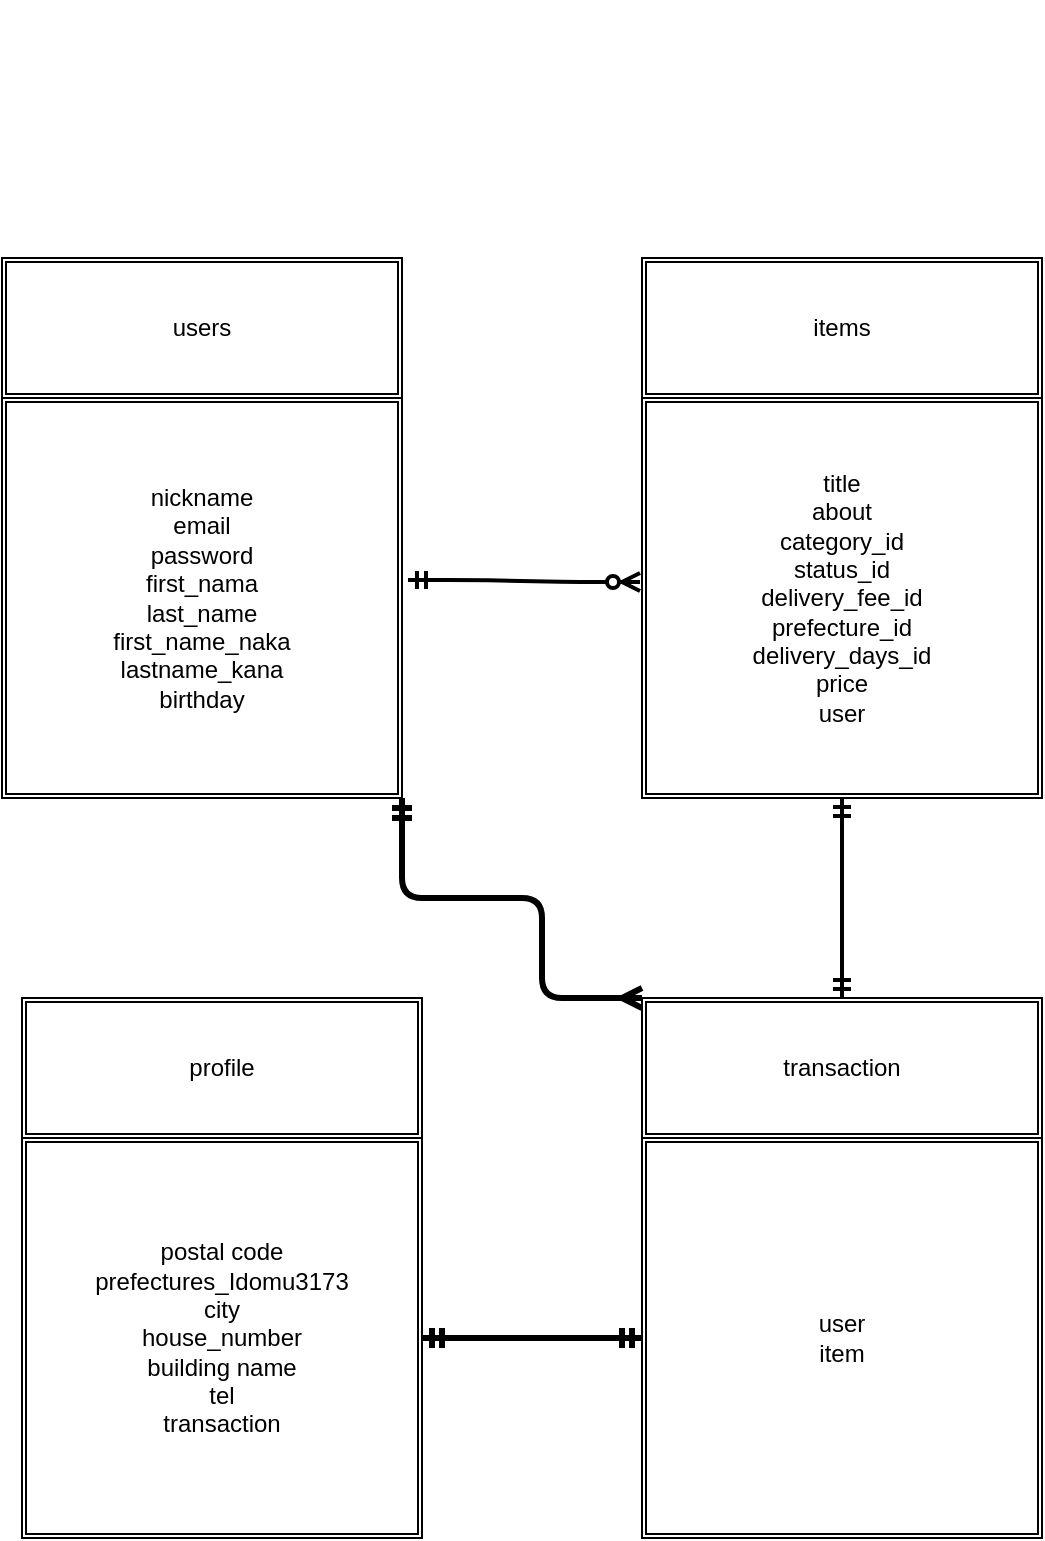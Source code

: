 <mxfile version="13.10.0" type="embed">
    <diagram id="4vEXQncufZ4LMPE7dy2J" name="ページ1">
        <mxGraphModel dx="807" dy="560" grid="1" gridSize="10" guides="0" tooltips="1" connect="1" arrows="1" fold="1" page="1" pageScale="1" pageWidth="850" pageHeight="1100" math="0" shadow="0">
            <root>
                <mxCell id="0"/>
                <mxCell id="1" parent="0"/>
                <mxCell id="165" style="edgeStyle=none;rounded=0;orthogonalLoop=1;jettySize=auto;html=1;startArrow=ERmandOne;startFill=0;endArrow=ERoneToMany;endFill=0;" parent="1" edge="1">
                    <mxGeometry relative="1" as="geometry">
                        <mxPoint x="165" y="280" as="targetPoint"/>
                        <mxPoint x="165" y="280" as="sourcePoint"/>
                    </mxGeometry>
                </mxCell>
                <mxCell id="257" value="users" style="shape=ext;double=1;rounded=0;whiteSpace=wrap;html=1;sketch=0;align=center;" parent="1" vertex="1">
                    <mxGeometry x="80" y="400" width="200" height="70" as="geometry"/>
                </mxCell>
                <mxCell id="263" style="edgeStyle=orthogonalEdgeStyle;curved=0;rounded=1;sketch=0;orthogonalLoop=1;jettySize=auto;html=1;exitX=0.5;exitY=1;exitDx=0;exitDy=0;" parent="1" source="257" target="257" edge="1">
                    <mxGeometry relative="1" as="geometry"/>
                </mxCell>
                <mxCell id="315" style="edgeStyle=orthogonalEdgeStyle;curved=0;rounded=1;sketch=0;orthogonalLoop=1;jettySize=auto;html=1;exitX=1;exitY=1;exitDx=0;exitDy=0;entryX=0;entryY=0;entryDx=0;entryDy=0;startArrow=ERmandOne;startFill=0;endArrow=ERmany;endFill=0;endSize=6;strokeWidth=3;" parent="1" source="272" target="311" edge="1">
                    <mxGeometry relative="1" as="geometry">
                        <Array as="points">
                            <mxPoint x="280" y="720"/>
                            <mxPoint x="350" y="720"/>
                            <mxPoint x="350" y="770"/>
                        </Array>
                    </mxGeometry>
                </mxCell>
                <mxCell id="272" value="nickname&lt;br&gt;email&lt;br&gt;password&lt;br&gt;first_nama&lt;br&gt;last_name&lt;br&gt;first_name_naka&lt;br&gt;lastname_kana&lt;br&gt;birthday" style="shape=ext;double=1;whiteSpace=wrap;html=1;aspect=fixed;rounded=0;sketch=0;align=center;" parent="1" vertex="1">
                    <mxGeometry x="80" y="470" width="200" height="200" as="geometry"/>
                </mxCell>
                <mxCell id="306" value="items" style="shape=ext;double=1;rounded=0;whiteSpace=wrap;html=1;sketch=0;align=center;" parent="1" vertex="1">
                    <mxGeometry x="400" y="400" width="200" height="70" as="geometry"/>
                </mxCell>
                <mxCell id="314" style="edgeStyle=orthogonalEdgeStyle;curved=0;rounded=1;sketch=0;orthogonalLoop=1;jettySize=auto;html=1;exitX=0.5;exitY=1;exitDx=0;exitDy=0;entryX=0.5;entryY=0;entryDx=0;entryDy=0;startArrow=ERmandOne;startFill=0;endSize=6;strokeWidth=2;endArrow=ERmandOne;endFill=0;" parent="1" source="307" target="311" edge="1">
                    <mxGeometry relative="1" as="geometry"/>
                </mxCell>
                <mxCell id="307" value="title&lt;br&gt;&lt;span&gt;about&lt;/span&gt;&lt;br&gt;&lt;span&gt;category_id&lt;/span&gt;&lt;br&gt;&lt;span&gt;status_id&lt;/span&gt;&lt;br&gt;&lt;span&gt;delivery_fee_id&lt;br&gt;&lt;/span&gt;prefecture_id&lt;br&gt;delivery_days_id&lt;span&gt;&lt;br&gt;&lt;/span&gt;price&lt;br&gt;&lt;span&gt;user&lt;/span&gt;" style="shape=ext;double=1;whiteSpace=wrap;html=1;aspect=fixed;rounded=0;sketch=0;align=center;" parent="1" vertex="1">
                    <mxGeometry x="400" y="470" width="200" height="200" as="geometry"/>
                </mxCell>
                <mxCell id="308" value="" style="edgeStyle=entityRelationEdgeStyle;fontSize=12;html=1;endArrow=ERzeroToMany;endFill=1;entryX=-0.005;entryY=0.46;entryDx=0;entryDy=0;entryPerimeter=0;exitX=1.015;exitY=0.455;exitDx=0;exitDy=0;exitPerimeter=0;startArrow=ERmandOne;startFill=0;strokeWidth=2;" parent="1" source="272" target="307" edge="1">
                    <mxGeometry width="100" height="100" relative="1" as="geometry">
                        <mxPoint x="330" y="680" as="sourcePoint"/>
                        <mxPoint x="430" y="580" as="targetPoint"/>
                    </mxGeometry>
                </mxCell>
                <mxCell id="309" value="profile" style="shape=ext;double=1;rounded=0;whiteSpace=wrap;html=1;sketch=0;align=center;" parent="1" vertex="1">
                    <mxGeometry x="90" y="770" width="200" height="70" as="geometry"/>
                </mxCell>
                <mxCell id="318" style="edgeStyle=orthogonalEdgeStyle;curved=0;rounded=1;sketch=0;orthogonalLoop=1;jettySize=auto;html=1;exitX=1;exitY=0.5;exitDx=0;exitDy=0;entryX=0;entryY=0.5;entryDx=0;entryDy=0;startArrow=ERmandOne;startFill=0;endArrow=ERmandOne;endFill=0;endSize=6;strokeWidth=3;" parent="1" source="310" target="312" edge="1">
                    <mxGeometry relative="1" as="geometry"/>
                </mxCell>
                <mxCell id="310" value="&lt;span&gt;postal code&lt;/span&gt;&lt;br&gt;&lt;span&gt;prefectures_Idomu3173&lt;/span&gt;&lt;br&gt;&lt;span&gt;city&lt;/span&gt;&lt;br&gt;&lt;span&gt;house_number&lt;/span&gt;&lt;br&gt;&lt;span&gt;building name&lt;/span&gt;&lt;br&gt;&lt;span&gt;tel&lt;/span&gt;&lt;br&gt;transaction" style="shape=ext;double=1;whiteSpace=wrap;html=1;aspect=fixed;rounded=0;sketch=0;align=center;" parent="1" vertex="1">
                    <mxGeometry x="90" y="840" width="200" height="200" as="geometry"/>
                </mxCell>
                <mxCell id="311" value="transaction" style="shape=ext;double=1;rounded=0;whiteSpace=wrap;html=1;sketch=0;align=center;" parent="1" vertex="1">
                    <mxGeometry x="400" y="770" width="200" height="70" as="geometry"/>
                </mxCell>
                <mxCell id="312" value="user&lt;br&gt;item" style="shape=ext;double=1;whiteSpace=wrap;html=1;aspect=fixed;rounded=0;sketch=0;align=center;" parent="1" vertex="1">
                    <mxGeometry x="400" y="840" width="200" height="200" as="geometry"/>
                </mxCell>
            </root>
        </mxGraphModel>
    </diagram>
</mxfile>